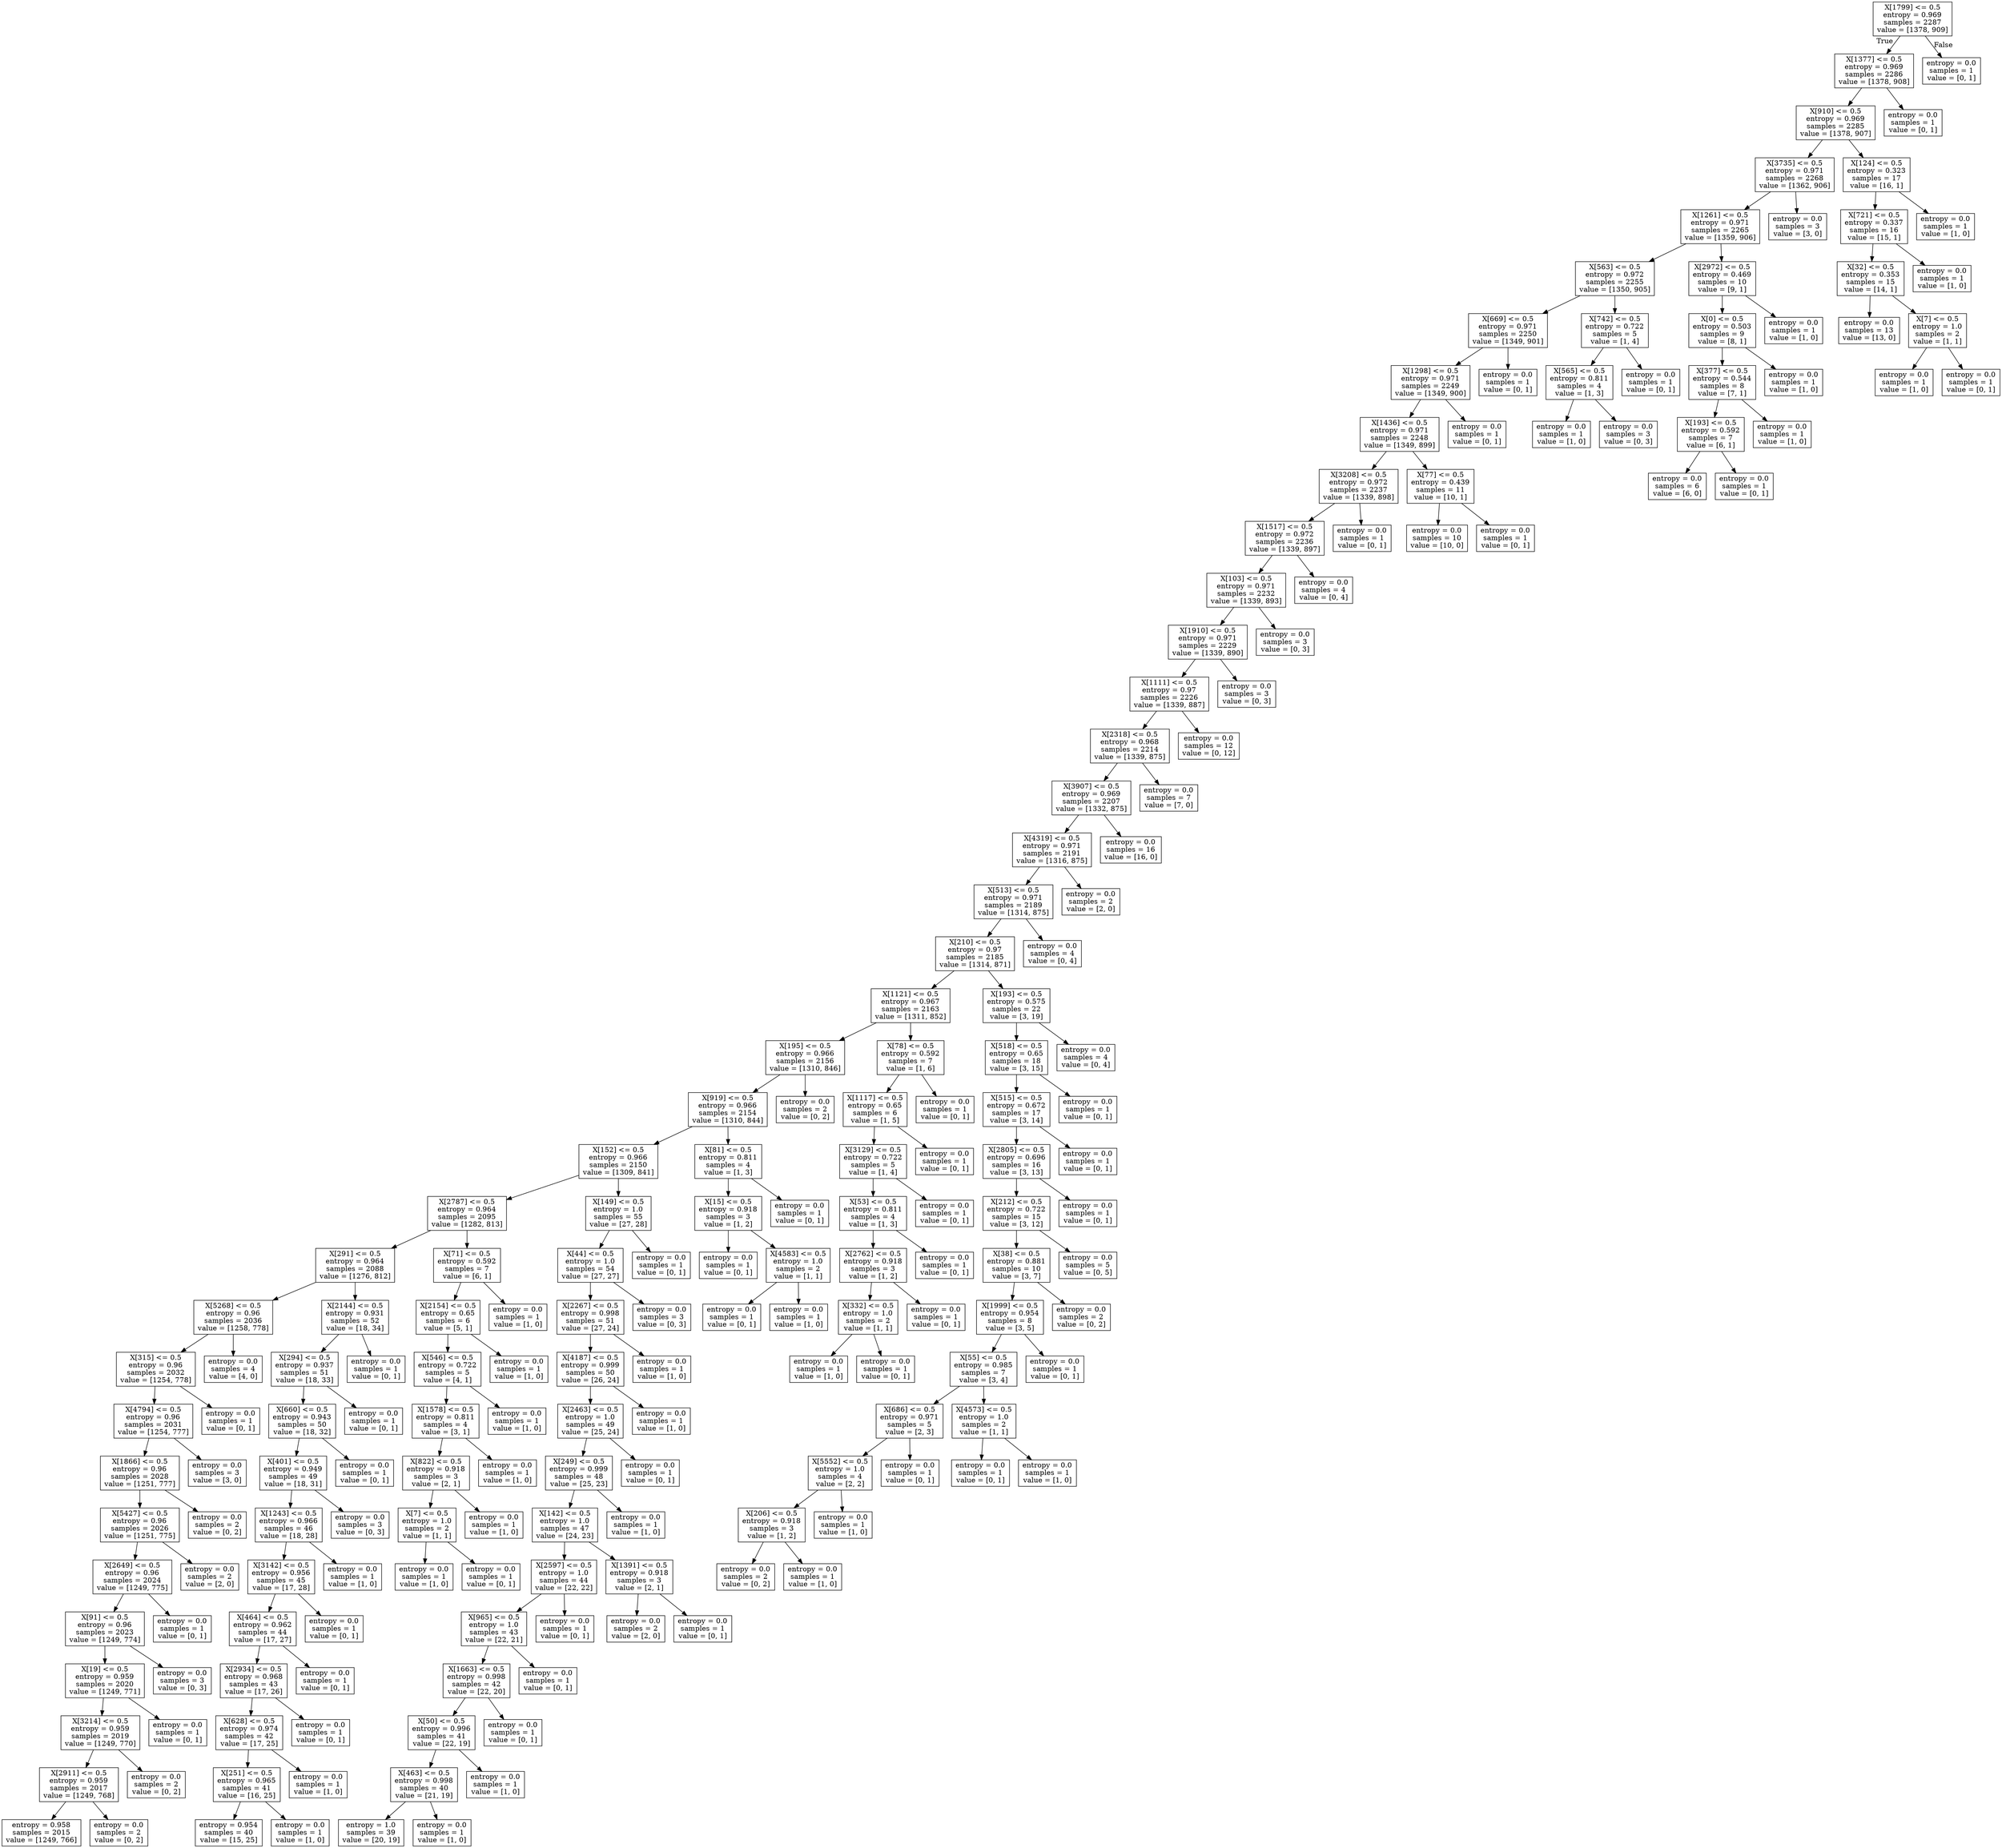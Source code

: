 digraph Tree {
node [shape=box] ;
0 [label="X[1799] <= 0.5\nentropy = 0.969\nsamples = 2287\nvalue = [1378, 909]"] ;
1 [label="X[1377] <= 0.5\nentropy = 0.969\nsamples = 2286\nvalue = [1378, 908]"] ;
0 -> 1 [labeldistance=2.5, labelangle=45, headlabel="True"] ;
2 [label="X[910] <= 0.5\nentropy = 0.969\nsamples = 2285\nvalue = [1378, 907]"] ;
1 -> 2 ;
3 [label="X[3735] <= 0.5\nentropy = 0.971\nsamples = 2268\nvalue = [1362, 906]"] ;
2 -> 3 ;
4 [label="X[1261] <= 0.5\nentropy = 0.971\nsamples = 2265\nvalue = [1359, 906]"] ;
3 -> 4 ;
5 [label="X[563] <= 0.5\nentropy = 0.972\nsamples = 2255\nvalue = [1350, 905]"] ;
4 -> 5 ;
6 [label="X[669] <= 0.5\nentropy = 0.971\nsamples = 2250\nvalue = [1349, 901]"] ;
5 -> 6 ;
7 [label="X[1298] <= 0.5\nentropy = 0.971\nsamples = 2249\nvalue = [1349, 900]"] ;
6 -> 7 ;
8 [label="X[1436] <= 0.5\nentropy = 0.971\nsamples = 2248\nvalue = [1349, 899]"] ;
7 -> 8 ;
9 [label="X[3208] <= 0.5\nentropy = 0.972\nsamples = 2237\nvalue = [1339, 898]"] ;
8 -> 9 ;
10 [label="X[1517] <= 0.5\nentropy = 0.972\nsamples = 2236\nvalue = [1339, 897]"] ;
9 -> 10 ;
11 [label="X[103] <= 0.5\nentropy = 0.971\nsamples = 2232\nvalue = [1339, 893]"] ;
10 -> 11 ;
12 [label="X[1910] <= 0.5\nentropy = 0.971\nsamples = 2229\nvalue = [1339, 890]"] ;
11 -> 12 ;
13 [label="X[1111] <= 0.5\nentropy = 0.97\nsamples = 2226\nvalue = [1339, 887]"] ;
12 -> 13 ;
14 [label="X[2318] <= 0.5\nentropy = 0.968\nsamples = 2214\nvalue = [1339, 875]"] ;
13 -> 14 ;
15 [label="X[3907] <= 0.5\nentropy = 0.969\nsamples = 2207\nvalue = [1332, 875]"] ;
14 -> 15 ;
16 [label="X[4319] <= 0.5\nentropy = 0.971\nsamples = 2191\nvalue = [1316, 875]"] ;
15 -> 16 ;
17 [label="X[513] <= 0.5\nentropy = 0.971\nsamples = 2189\nvalue = [1314, 875]"] ;
16 -> 17 ;
18 [label="X[210] <= 0.5\nentropy = 0.97\nsamples = 2185\nvalue = [1314, 871]"] ;
17 -> 18 ;
19 [label="X[1121] <= 0.5\nentropy = 0.967\nsamples = 2163\nvalue = [1311, 852]"] ;
18 -> 19 ;
20 [label="X[195] <= 0.5\nentropy = 0.966\nsamples = 2156\nvalue = [1310, 846]"] ;
19 -> 20 ;
21 [label="X[919] <= 0.5\nentropy = 0.966\nsamples = 2154\nvalue = [1310, 844]"] ;
20 -> 21 ;
22 [label="X[152] <= 0.5\nentropy = 0.966\nsamples = 2150\nvalue = [1309, 841]"] ;
21 -> 22 ;
23 [label="X[2787] <= 0.5\nentropy = 0.964\nsamples = 2095\nvalue = [1282, 813]"] ;
22 -> 23 ;
24 [label="X[291] <= 0.5\nentropy = 0.964\nsamples = 2088\nvalue = [1276, 812]"] ;
23 -> 24 ;
25 [label="X[5268] <= 0.5\nentropy = 0.96\nsamples = 2036\nvalue = [1258, 778]"] ;
24 -> 25 ;
26 [label="X[315] <= 0.5\nentropy = 0.96\nsamples = 2032\nvalue = [1254, 778]"] ;
25 -> 26 ;
27 [label="X[4794] <= 0.5\nentropy = 0.96\nsamples = 2031\nvalue = [1254, 777]"] ;
26 -> 27 ;
28 [label="X[1866] <= 0.5\nentropy = 0.96\nsamples = 2028\nvalue = [1251, 777]"] ;
27 -> 28 ;
29 [label="X[5427] <= 0.5\nentropy = 0.96\nsamples = 2026\nvalue = [1251, 775]"] ;
28 -> 29 ;
30 [label="X[2649] <= 0.5\nentropy = 0.96\nsamples = 2024\nvalue = [1249, 775]"] ;
29 -> 30 ;
31 [label="X[91] <= 0.5\nentropy = 0.96\nsamples = 2023\nvalue = [1249, 774]"] ;
30 -> 31 ;
32 [label="X[19] <= 0.5\nentropy = 0.959\nsamples = 2020\nvalue = [1249, 771]"] ;
31 -> 32 ;
33 [label="X[3214] <= 0.5\nentropy = 0.959\nsamples = 2019\nvalue = [1249, 770]"] ;
32 -> 33 ;
34 [label="X[2911] <= 0.5\nentropy = 0.959\nsamples = 2017\nvalue = [1249, 768]"] ;
33 -> 34 ;
35 [label="entropy = 0.958\nsamples = 2015\nvalue = [1249, 766]"] ;
34 -> 35 ;
36 [label="entropy = 0.0\nsamples = 2\nvalue = [0, 2]"] ;
34 -> 36 ;
37 [label="entropy = 0.0\nsamples = 2\nvalue = [0, 2]"] ;
33 -> 37 ;
38 [label="entropy = 0.0\nsamples = 1\nvalue = [0, 1]"] ;
32 -> 38 ;
39 [label="entropy = 0.0\nsamples = 3\nvalue = [0, 3]"] ;
31 -> 39 ;
40 [label="entropy = 0.0\nsamples = 1\nvalue = [0, 1]"] ;
30 -> 40 ;
41 [label="entropy = 0.0\nsamples = 2\nvalue = [2, 0]"] ;
29 -> 41 ;
42 [label="entropy = 0.0\nsamples = 2\nvalue = [0, 2]"] ;
28 -> 42 ;
43 [label="entropy = 0.0\nsamples = 3\nvalue = [3, 0]"] ;
27 -> 43 ;
44 [label="entropy = 0.0\nsamples = 1\nvalue = [0, 1]"] ;
26 -> 44 ;
45 [label="entropy = 0.0\nsamples = 4\nvalue = [4, 0]"] ;
25 -> 45 ;
46 [label="X[2144] <= 0.5\nentropy = 0.931\nsamples = 52\nvalue = [18, 34]"] ;
24 -> 46 ;
47 [label="X[294] <= 0.5\nentropy = 0.937\nsamples = 51\nvalue = [18, 33]"] ;
46 -> 47 ;
48 [label="X[660] <= 0.5\nentropy = 0.943\nsamples = 50\nvalue = [18, 32]"] ;
47 -> 48 ;
49 [label="X[401] <= 0.5\nentropy = 0.949\nsamples = 49\nvalue = [18, 31]"] ;
48 -> 49 ;
50 [label="X[1243] <= 0.5\nentropy = 0.966\nsamples = 46\nvalue = [18, 28]"] ;
49 -> 50 ;
51 [label="X[3142] <= 0.5\nentropy = 0.956\nsamples = 45\nvalue = [17, 28]"] ;
50 -> 51 ;
52 [label="X[464] <= 0.5\nentropy = 0.962\nsamples = 44\nvalue = [17, 27]"] ;
51 -> 52 ;
53 [label="X[2934] <= 0.5\nentropy = 0.968\nsamples = 43\nvalue = [17, 26]"] ;
52 -> 53 ;
54 [label="X[628] <= 0.5\nentropy = 0.974\nsamples = 42\nvalue = [17, 25]"] ;
53 -> 54 ;
55 [label="X[251] <= 0.5\nentropy = 0.965\nsamples = 41\nvalue = [16, 25]"] ;
54 -> 55 ;
56 [label="entropy = 0.954\nsamples = 40\nvalue = [15, 25]"] ;
55 -> 56 ;
57 [label="entropy = 0.0\nsamples = 1\nvalue = [1, 0]"] ;
55 -> 57 ;
58 [label="entropy = 0.0\nsamples = 1\nvalue = [1, 0]"] ;
54 -> 58 ;
59 [label="entropy = 0.0\nsamples = 1\nvalue = [0, 1]"] ;
53 -> 59 ;
60 [label="entropy = 0.0\nsamples = 1\nvalue = [0, 1]"] ;
52 -> 60 ;
61 [label="entropy = 0.0\nsamples = 1\nvalue = [0, 1]"] ;
51 -> 61 ;
62 [label="entropy = 0.0\nsamples = 1\nvalue = [1, 0]"] ;
50 -> 62 ;
63 [label="entropy = 0.0\nsamples = 3\nvalue = [0, 3]"] ;
49 -> 63 ;
64 [label="entropy = 0.0\nsamples = 1\nvalue = [0, 1]"] ;
48 -> 64 ;
65 [label="entropy = 0.0\nsamples = 1\nvalue = [0, 1]"] ;
47 -> 65 ;
66 [label="entropy = 0.0\nsamples = 1\nvalue = [0, 1]"] ;
46 -> 66 ;
67 [label="X[71] <= 0.5\nentropy = 0.592\nsamples = 7\nvalue = [6, 1]"] ;
23 -> 67 ;
68 [label="X[2154] <= 0.5\nentropy = 0.65\nsamples = 6\nvalue = [5, 1]"] ;
67 -> 68 ;
69 [label="X[546] <= 0.5\nentropy = 0.722\nsamples = 5\nvalue = [4, 1]"] ;
68 -> 69 ;
70 [label="X[1578] <= 0.5\nentropy = 0.811\nsamples = 4\nvalue = [3, 1]"] ;
69 -> 70 ;
71 [label="X[822] <= 0.5\nentropy = 0.918\nsamples = 3\nvalue = [2, 1]"] ;
70 -> 71 ;
72 [label="X[7] <= 0.5\nentropy = 1.0\nsamples = 2\nvalue = [1, 1]"] ;
71 -> 72 ;
73 [label="entropy = 0.0\nsamples = 1\nvalue = [1, 0]"] ;
72 -> 73 ;
74 [label="entropy = 0.0\nsamples = 1\nvalue = [0, 1]"] ;
72 -> 74 ;
75 [label="entropy = 0.0\nsamples = 1\nvalue = [1, 0]"] ;
71 -> 75 ;
76 [label="entropy = 0.0\nsamples = 1\nvalue = [1, 0]"] ;
70 -> 76 ;
77 [label="entropy = 0.0\nsamples = 1\nvalue = [1, 0]"] ;
69 -> 77 ;
78 [label="entropy = 0.0\nsamples = 1\nvalue = [1, 0]"] ;
68 -> 78 ;
79 [label="entropy = 0.0\nsamples = 1\nvalue = [1, 0]"] ;
67 -> 79 ;
80 [label="X[149] <= 0.5\nentropy = 1.0\nsamples = 55\nvalue = [27, 28]"] ;
22 -> 80 ;
81 [label="X[44] <= 0.5\nentropy = 1.0\nsamples = 54\nvalue = [27, 27]"] ;
80 -> 81 ;
82 [label="X[2267] <= 0.5\nentropy = 0.998\nsamples = 51\nvalue = [27, 24]"] ;
81 -> 82 ;
83 [label="X[4187] <= 0.5\nentropy = 0.999\nsamples = 50\nvalue = [26, 24]"] ;
82 -> 83 ;
84 [label="X[2463] <= 0.5\nentropy = 1.0\nsamples = 49\nvalue = [25, 24]"] ;
83 -> 84 ;
85 [label="X[249] <= 0.5\nentropy = 0.999\nsamples = 48\nvalue = [25, 23]"] ;
84 -> 85 ;
86 [label="X[142] <= 0.5\nentropy = 1.0\nsamples = 47\nvalue = [24, 23]"] ;
85 -> 86 ;
87 [label="X[2597] <= 0.5\nentropy = 1.0\nsamples = 44\nvalue = [22, 22]"] ;
86 -> 87 ;
88 [label="X[965] <= 0.5\nentropy = 1.0\nsamples = 43\nvalue = [22, 21]"] ;
87 -> 88 ;
89 [label="X[1663] <= 0.5\nentropy = 0.998\nsamples = 42\nvalue = [22, 20]"] ;
88 -> 89 ;
90 [label="X[50] <= 0.5\nentropy = 0.996\nsamples = 41\nvalue = [22, 19]"] ;
89 -> 90 ;
91 [label="X[463] <= 0.5\nentropy = 0.998\nsamples = 40\nvalue = [21, 19]"] ;
90 -> 91 ;
92 [label="entropy = 1.0\nsamples = 39\nvalue = [20, 19]"] ;
91 -> 92 ;
93 [label="entropy = 0.0\nsamples = 1\nvalue = [1, 0]"] ;
91 -> 93 ;
94 [label="entropy = 0.0\nsamples = 1\nvalue = [1, 0]"] ;
90 -> 94 ;
95 [label="entropy = 0.0\nsamples = 1\nvalue = [0, 1]"] ;
89 -> 95 ;
96 [label="entropy = 0.0\nsamples = 1\nvalue = [0, 1]"] ;
88 -> 96 ;
97 [label="entropy = 0.0\nsamples = 1\nvalue = [0, 1]"] ;
87 -> 97 ;
98 [label="X[1391] <= 0.5\nentropy = 0.918\nsamples = 3\nvalue = [2, 1]"] ;
86 -> 98 ;
99 [label="entropy = 0.0\nsamples = 2\nvalue = [2, 0]"] ;
98 -> 99 ;
100 [label="entropy = 0.0\nsamples = 1\nvalue = [0, 1]"] ;
98 -> 100 ;
101 [label="entropy = 0.0\nsamples = 1\nvalue = [1, 0]"] ;
85 -> 101 ;
102 [label="entropy = 0.0\nsamples = 1\nvalue = [0, 1]"] ;
84 -> 102 ;
103 [label="entropy = 0.0\nsamples = 1\nvalue = [1, 0]"] ;
83 -> 103 ;
104 [label="entropy = 0.0\nsamples = 1\nvalue = [1, 0]"] ;
82 -> 104 ;
105 [label="entropy = 0.0\nsamples = 3\nvalue = [0, 3]"] ;
81 -> 105 ;
106 [label="entropy = 0.0\nsamples = 1\nvalue = [0, 1]"] ;
80 -> 106 ;
107 [label="X[81] <= 0.5\nentropy = 0.811\nsamples = 4\nvalue = [1, 3]"] ;
21 -> 107 ;
108 [label="X[15] <= 0.5\nentropy = 0.918\nsamples = 3\nvalue = [1, 2]"] ;
107 -> 108 ;
109 [label="entropy = 0.0\nsamples = 1\nvalue = [0, 1]"] ;
108 -> 109 ;
110 [label="X[4583] <= 0.5\nentropy = 1.0\nsamples = 2\nvalue = [1, 1]"] ;
108 -> 110 ;
111 [label="entropy = 0.0\nsamples = 1\nvalue = [0, 1]"] ;
110 -> 111 ;
112 [label="entropy = 0.0\nsamples = 1\nvalue = [1, 0]"] ;
110 -> 112 ;
113 [label="entropy = 0.0\nsamples = 1\nvalue = [0, 1]"] ;
107 -> 113 ;
114 [label="entropy = 0.0\nsamples = 2\nvalue = [0, 2]"] ;
20 -> 114 ;
115 [label="X[78] <= 0.5\nentropy = 0.592\nsamples = 7\nvalue = [1, 6]"] ;
19 -> 115 ;
116 [label="X[1117] <= 0.5\nentropy = 0.65\nsamples = 6\nvalue = [1, 5]"] ;
115 -> 116 ;
117 [label="X[3129] <= 0.5\nentropy = 0.722\nsamples = 5\nvalue = [1, 4]"] ;
116 -> 117 ;
118 [label="X[53] <= 0.5\nentropy = 0.811\nsamples = 4\nvalue = [1, 3]"] ;
117 -> 118 ;
119 [label="X[2762] <= 0.5\nentropy = 0.918\nsamples = 3\nvalue = [1, 2]"] ;
118 -> 119 ;
120 [label="X[332] <= 0.5\nentropy = 1.0\nsamples = 2\nvalue = [1, 1]"] ;
119 -> 120 ;
121 [label="entropy = 0.0\nsamples = 1\nvalue = [1, 0]"] ;
120 -> 121 ;
122 [label="entropy = 0.0\nsamples = 1\nvalue = [0, 1]"] ;
120 -> 122 ;
123 [label="entropy = 0.0\nsamples = 1\nvalue = [0, 1]"] ;
119 -> 123 ;
124 [label="entropy = 0.0\nsamples = 1\nvalue = [0, 1]"] ;
118 -> 124 ;
125 [label="entropy = 0.0\nsamples = 1\nvalue = [0, 1]"] ;
117 -> 125 ;
126 [label="entropy = 0.0\nsamples = 1\nvalue = [0, 1]"] ;
116 -> 126 ;
127 [label="entropy = 0.0\nsamples = 1\nvalue = [0, 1]"] ;
115 -> 127 ;
128 [label="X[193] <= 0.5\nentropy = 0.575\nsamples = 22\nvalue = [3, 19]"] ;
18 -> 128 ;
129 [label="X[518] <= 0.5\nentropy = 0.65\nsamples = 18\nvalue = [3, 15]"] ;
128 -> 129 ;
130 [label="X[515] <= 0.5\nentropy = 0.672\nsamples = 17\nvalue = [3, 14]"] ;
129 -> 130 ;
131 [label="X[2805] <= 0.5\nentropy = 0.696\nsamples = 16\nvalue = [3, 13]"] ;
130 -> 131 ;
132 [label="X[212] <= 0.5\nentropy = 0.722\nsamples = 15\nvalue = [3, 12]"] ;
131 -> 132 ;
133 [label="X[38] <= 0.5\nentropy = 0.881\nsamples = 10\nvalue = [3, 7]"] ;
132 -> 133 ;
134 [label="X[1999] <= 0.5\nentropy = 0.954\nsamples = 8\nvalue = [3, 5]"] ;
133 -> 134 ;
135 [label="X[55] <= 0.5\nentropy = 0.985\nsamples = 7\nvalue = [3, 4]"] ;
134 -> 135 ;
136 [label="X[686] <= 0.5\nentropy = 0.971\nsamples = 5\nvalue = [2, 3]"] ;
135 -> 136 ;
137 [label="X[5552] <= 0.5\nentropy = 1.0\nsamples = 4\nvalue = [2, 2]"] ;
136 -> 137 ;
138 [label="X[206] <= 0.5\nentropy = 0.918\nsamples = 3\nvalue = [1, 2]"] ;
137 -> 138 ;
139 [label="entropy = 0.0\nsamples = 2\nvalue = [0, 2]"] ;
138 -> 139 ;
140 [label="entropy = 0.0\nsamples = 1\nvalue = [1, 0]"] ;
138 -> 140 ;
141 [label="entropy = 0.0\nsamples = 1\nvalue = [1, 0]"] ;
137 -> 141 ;
142 [label="entropy = 0.0\nsamples = 1\nvalue = [0, 1]"] ;
136 -> 142 ;
143 [label="X[4573] <= 0.5\nentropy = 1.0\nsamples = 2\nvalue = [1, 1]"] ;
135 -> 143 ;
144 [label="entropy = 0.0\nsamples = 1\nvalue = [0, 1]"] ;
143 -> 144 ;
145 [label="entropy = 0.0\nsamples = 1\nvalue = [1, 0]"] ;
143 -> 145 ;
146 [label="entropy = 0.0\nsamples = 1\nvalue = [0, 1]"] ;
134 -> 146 ;
147 [label="entropy = 0.0\nsamples = 2\nvalue = [0, 2]"] ;
133 -> 147 ;
148 [label="entropy = 0.0\nsamples = 5\nvalue = [0, 5]"] ;
132 -> 148 ;
149 [label="entropy = 0.0\nsamples = 1\nvalue = [0, 1]"] ;
131 -> 149 ;
150 [label="entropy = 0.0\nsamples = 1\nvalue = [0, 1]"] ;
130 -> 150 ;
151 [label="entropy = 0.0\nsamples = 1\nvalue = [0, 1]"] ;
129 -> 151 ;
152 [label="entropy = 0.0\nsamples = 4\nvalue = [0, 4]"] ;
128 -> 152 ;
153 [label="entropy = 0.0\nsamples = 4\nvalue = [0, 4]"] ;
17 -> 153 ;
154 [label="entropy = 0.0\nsamples = 2\nvalue = [2, 0]"] ;
16 -> 154 ;
155 [label="entropy = 0.0\nsamples = 16\nvalue = [16, 0]"] ;
15 -> 155 ;
156 [label="entropy = 0.0\nsamples = 7\nvalue = [7, 0]"] ;
14 -> 156 ;
157 [label="entropy = 0.0\nsamples = 12\nvalue = [0, 12]"] ;
13 -> 157 ;
158 [label="entropy = 0.0\nsamples = 3\nvalue = [0, 3]"] ;
12 -> 158 ;
159 [label="entropy = 0.0\nsamples = 3\nvalue = [0, 3]"] ;
11 -> 159 ;
160 [label="entropy = 0.0\nsamples = 4\nvalue = [0, 4]"] ;
10 -> 160 ;
161 [label="entropy = 0.0\nsamples = 1\nvalue = [0, 1]"] ;
9 -> 161 ;
162 [label="X[77] <= 0.5\nentropy = 0.439\nsamples = 11\nvalue = [10, 1]"] ;
8 -> 162 ;
163 [label="entropy = 0.0\nsamples = 10\nvalue = [10, 0]"] ;
162 -> 163 ;
164 [label="entropy = 0.0\nsamples = 1\nvalue = [0, 1]"] ;
162 -> 164 ;
165 [label="entropy = 0.0\nsamples = 1\nvalue = [0, 1]"] ;
7 -> 165 ;
166 [label="entropy = 0.0\nsamples = 1\nvalue = [0, 1]"] ;
6 -> 166 ;
167 [label="X[742] <= 0.5\nentropy = 0.722\nsamples = 5\nvalue = [1, 4]"] ;
5 -> 167 ;
168 [label="X[565] <= 0.5\nentropy = 0.811\nsamples = 4\nvalue = [1, 3]"] ;
167 -> 168 ;
169 [label="entropy = 0.0\nsamples = 1\nvalue = [1, 0]"] ;
168 -> 169 ;
170 [label="entropy = 0.0\nsamples = 3\nvalue = [0, 3]"] ;
168 -> 170 ;
171 [label="entropy = 0.0\nsamples = 1\nvalue = [0, 1]"] ;
167 -> 171 ;
172 [label="X[2972] <= 0.5\nentropy = 0.469\nsamples = 10\nvalue = [9, 1]"] ;
4 -> 172 ;
173 [label="X[0] <= 0.5\nentropy = 0.503\nsamples = 9\nvalue = [8, 1]"] ;
172 -> 173 ;
174 [label="X[377] <= 0.5\nentropy = 0.544\nsamples = 8\nvalue = [7, 1]"] ;
173 -> 174 ;
175 [label="X[193] <= 0.5\nentropy = 0.592\nsamples = 7\nvalue = [6, 1]"] ;
174 -> 175 ;
176 [label="entropy = 0.0\nsamples = 6\nvalue = [6, 0]"] ;
175 -> 176 ;
177 [label="entropy = 0.0\nsamples = 1\nvalue = [0, 1]"] ;
175 -> 177 ;
178 [label="entropy = 0.0\nsamples = 1\nvalue = [1, 0]"] ;
174 -> 178 ;
179 [label="entropy = 0.0\nsamples = 1\nvalue = [1, 0]"] ;
173 -> 179 ;
180 [label="entropy = 0.0\nsamples = 1\nvalue = [1, 0]"] ;
172 -> 180 ;
181 [label="entropy = 0.0\nsamples = 3\nvalue = [3, 0]"] ;
3 -> 181 ;
182 [label="X[124] <= 0.5\nentropy = 0.323\nsamples = 17\nvalue = [16, 1]"] ;
2 -> 182 ;
183 [label="X[721] <= 0.5\nentropy = 0.337\nsamples = 16\nvalue = [15, 1]"] ;
182 -> 183 ;
184 [label="X[32] <= 0.5\nentropy = 0.353\nsamples = 15\nvalue = [14, 1]"] ;
183 -> 184 ;
185 [label="entropy = 0.0\nsamples = 13\nvalue = [13, 0]"] ;
184 -> 185 ;
186 [label="X[7] <= 0.5\nentropy = 1.0\nsamples = 2\nvalue = [1, 1]"] ;
184 -> 186 ;
187 [label="entropy = 0.0\nsamples = 1\nvalue = [1, 0]"] ;
186 -> 187 ;
188 [label="entropy = 0.0\nsamples = 1\nvalue = [0, 1]"] ;
186 -> 188 ;
189 [label="entropy = 0.0\nsamples = 1\nvalue = [1, 0]"] ;
183 -> 189 ;
190 [label="entropy = 0.0\nsamples = 1\nvalue = [1, 0]"] ;
182 -> 190 ;
191 [label="entropy = 0.0\nsamples = 1\nvalue = [0, 1]"] ;
1 -> 191 ;
192 [label="entropy = 0.0\nsamples = 1\nvalue = [0, 1]"] ;
0 -> 192 [labeldistance=2.5, labelangle=-45, headlabel="False"] ;
}